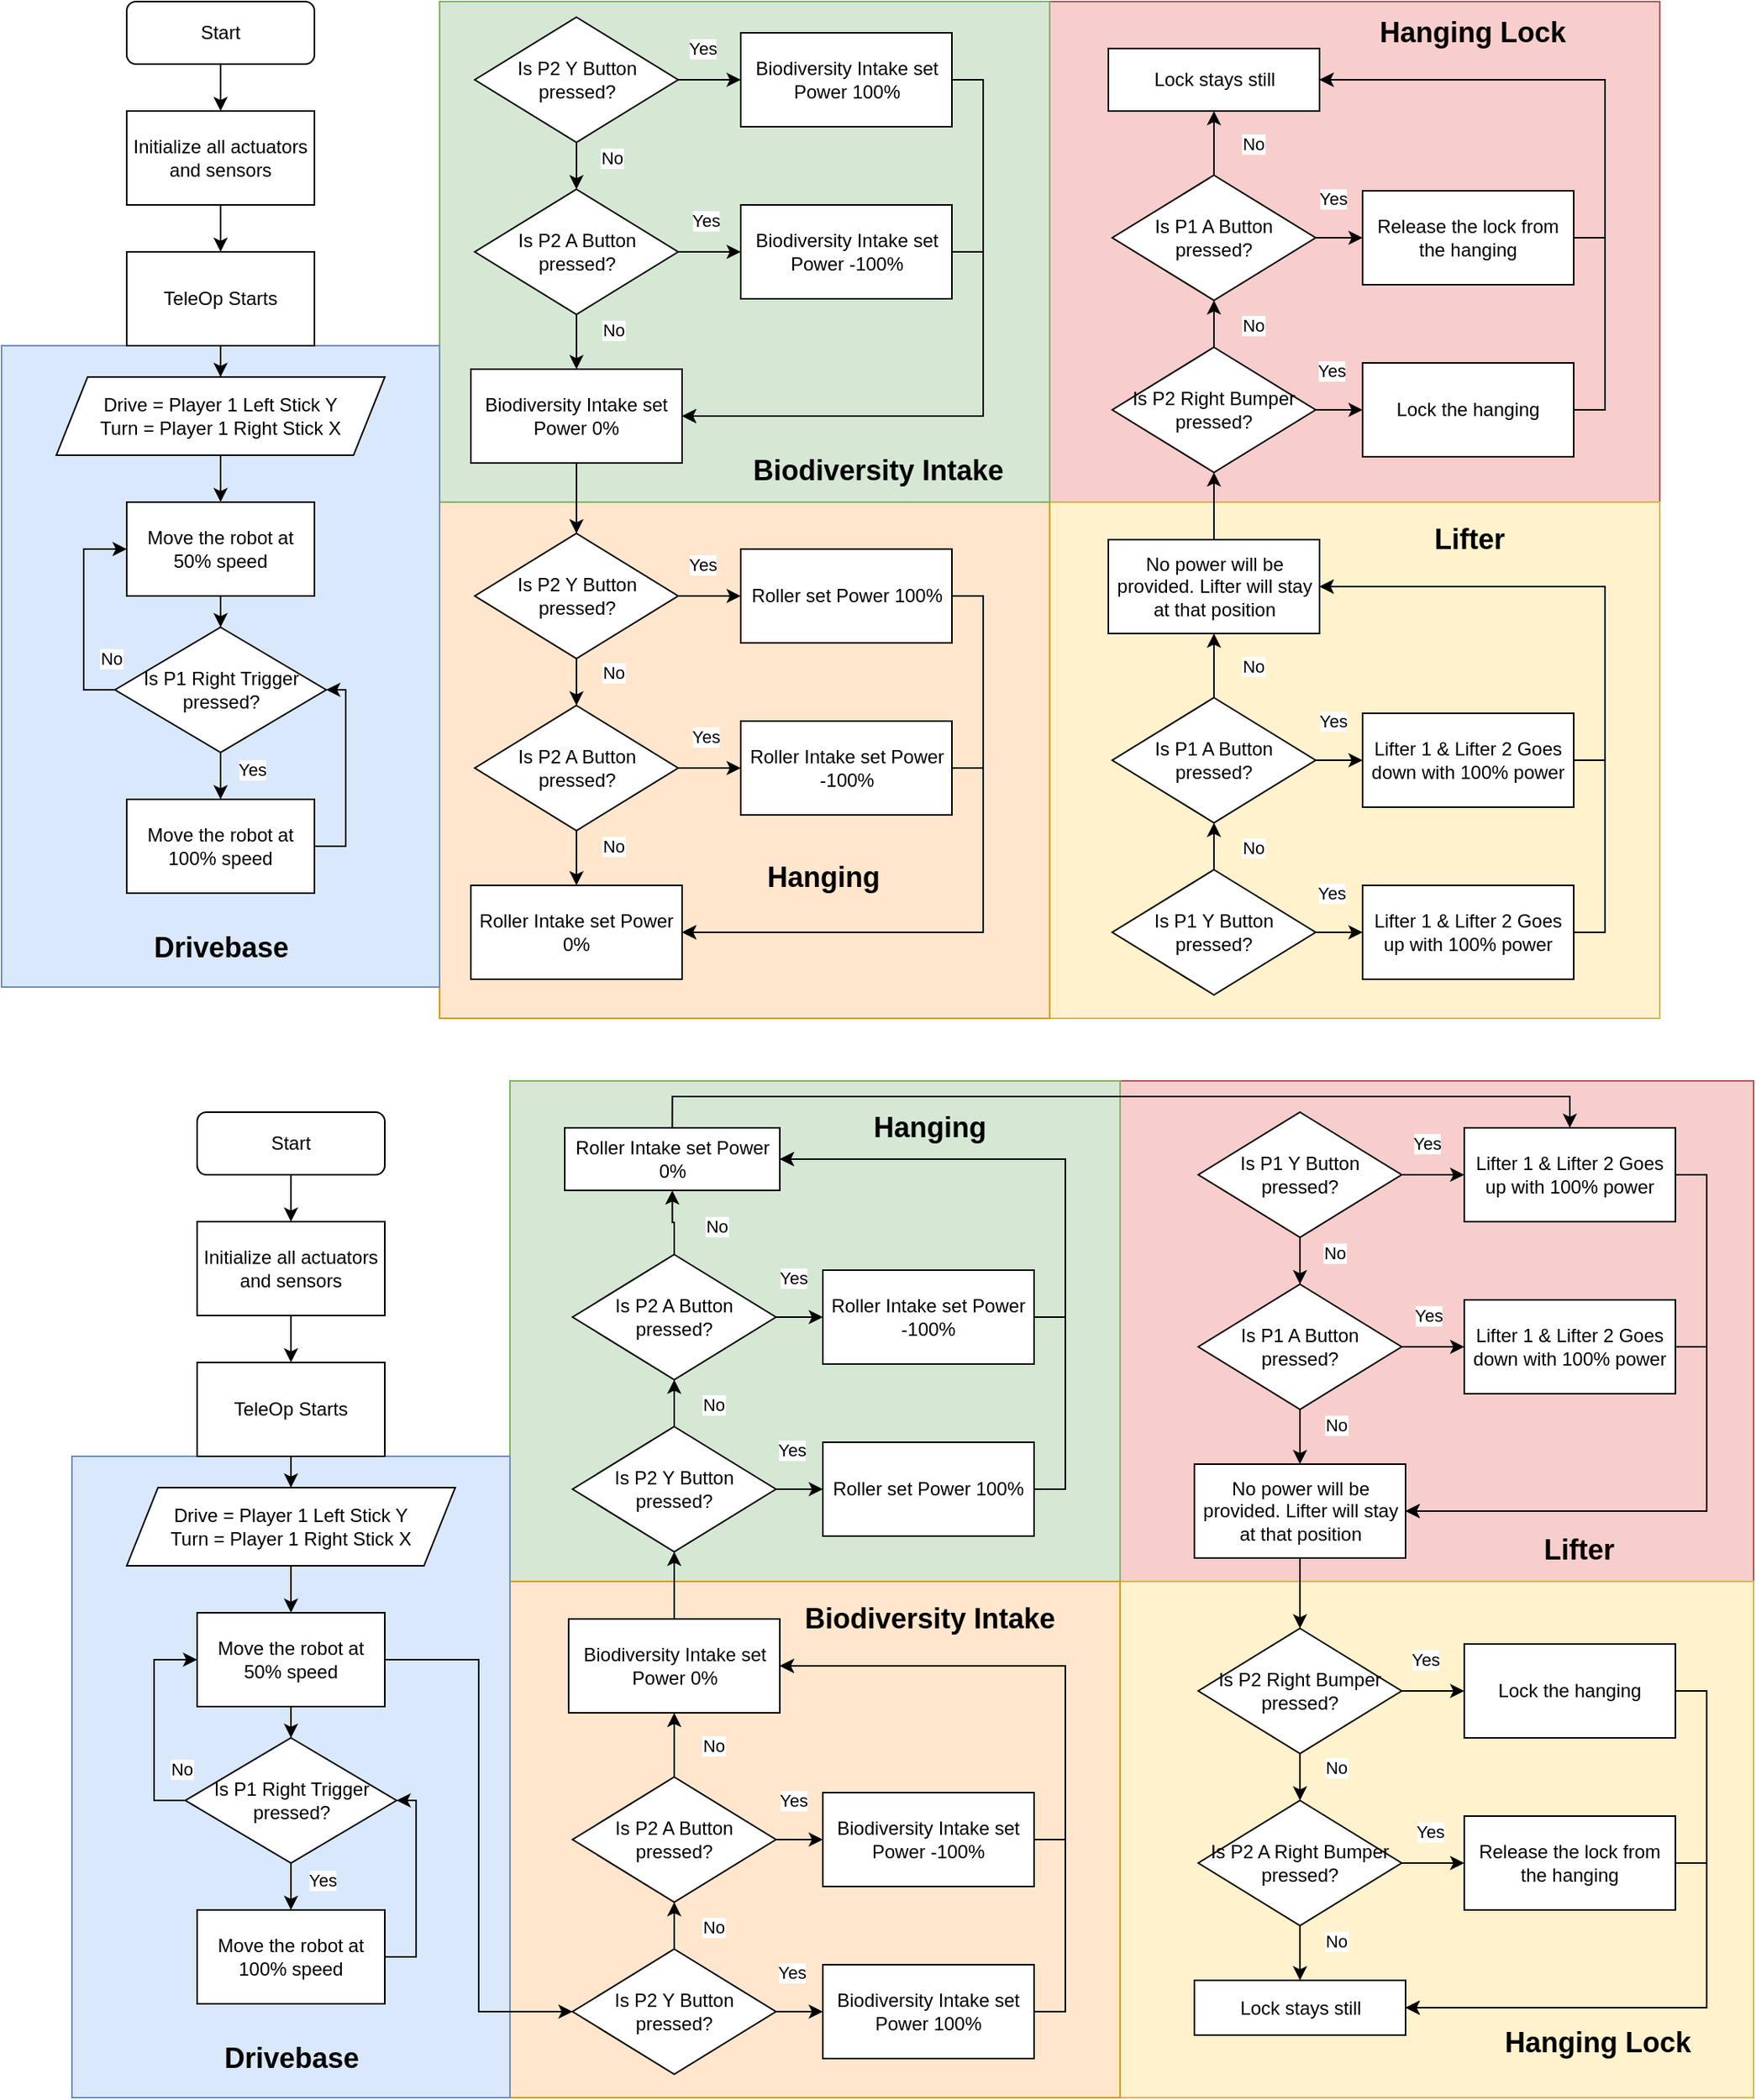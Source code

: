 <mxfile version="28.1.0">
  <diagram id="C5RBs43oDa-KdzZeNtuy" name="Page-1">
    <mxGraphModel dx="1577" dy="1028" grid="1" gridSize="10" guides="1" tooltips="1" connect="1" arrows="1" fold="1" page="1" pageScale="1" pageWidth="1169" pageHeight="827" background="none" math="0" shadow="0">
      <root>
        <mxCell id="WIyWlLk6GJQsqaUBKTNV-0" />
        <mxCell id="WIyWlLk6GJQsqaUBKTNV-1" parent="WIyWlLk6GJQsqaUBKTNV-0" />
        <mxCell id="7DPoI_SeUC_oJ7ZciH9h-236" value="" style="rounded=0;whiteSpace=wrap;html=1;fillColor=#f8cecc;strokeColor=#b85450;" vertex="1" parent="WIyWlLk6GJQsqaUBKTNV-1">
          <mxGeometry x="725" y="760" width="405" height="320" as="geometry" />
        </mxCell>
        <mxCell id="7DPoI_SeUC_oJ7ZciH9h-237" value="" style="rounded=0;whiteSpace=wrap;html=1;fillColor=#fff2cc;strokeColor=#d6b656;" vertex="1" parent="WIyWlLk6GJQsqaUBKTNV-1">
          <mxGeometry x="725" y="1080" width="405" height="330" as="geometry" />
        </mxCell>
        <mxCell id="7DPoI_SeUC_oJ7ZciH9h-110" value="" style="rounded=0;whiteSpace=wrap;html=1;fillColor=#f8cecc;strokeColor=#b85450;" vertex="1" parent="WIyWlLk6GJQsqaUBKTNV-1">
          <mxGeometry x="680" y="70" width="390" height="320" as="geometry" />
        </mxCell>
        <mxCell id="7DPoI_SeUC_oJ7ZciH9h-76" value="" style="rounded=0;whiteSpace=wrap;html=1;fillColor=#fff2cc;strokeColor=#d6b656;" vertex="1" parent="WIyWlLk6GJQsqaUBKTNV-1">
          <mxGeometry x="680" y="390" width="390" height="330" as="geometry" />
        </mxCell>
        <mxCell id="7DPoI_SeUC_oJ7ZciH9h-47" value="" style="rounded=0;whiteSpace=wrap;html=1;fillColor=#ffe6cc;strokeColor=#d79b00;" vertex="1" parent="WIyWlLk6GJQsqaUBKTNV-1">
          <mxGeometry x="290" y="390" width="390" height="330" as="geometry" />
        </mxCell>
        <mxCell id="7DPoI_SeUC_oJ7ZciH9h-43" value="" style="rounded=0;whiteSpace=wrap;html=1;fillColor=#d5e8d4;strokeColor=#82b366;" vertex="1" parent="WIyWlLk6GJQsqaUBKTNV-1">
          <mxGeometry x="290" y="70" width="390" height="320" as="geometry" />
        </mxCell>
        <mxCell id="7DPoI_SeUC_oJ7ZciH9h-41" value="" style="rounded=0;whiteSpace=wrap;html=1;fillColor=#dae8fc;strokeColor=#6c8ebf;" vertex="1" parent="WIyWlLk6GJQsqaUBKTNV-1">
          <mxGeometry x="10" y="290" width="280" height="410" as="geometry" />
        </mxCell>
        <mxCell id="7DPoI_SeUC_oJ7ZciH9h-14" style="edgeStyle=orthogonalEdgeStyle;rounded=0;orthogonalLoop=1;jettySize=auto;html=1;exitX=0.5;exitY=1;exitDx=0;exitDy=0;entryX=0.5;entryY=0;entryDx=0;entryDy=0;" edge="1" parent="WIyWlLk6GJQsqaUBKTNV-1" source="WIyWlLk6GJQsqaUBKTNV-3" target="7DPoI_SeUC_oJ7ZciH9h-0">
          <mxGeometry relative="1" as="geometry" />
        </mxCell>
        <mxCell id="WIyWlLk6GJQsqaUBKTNV-3" value="Start" style="rounded=1;whiteSpace=wrap;html=1;fontSize=12;glass=0;strokeWidth=1;shadow=0;" parent="WIyWlLk6GJQsqaUBKTNV-1" vertex="1">
          <mxGeometry x="90" y="70" width="120" height="40" as="geometry" />
        </mxCell>
        <mxCell id="7DPoI_SeUC_oJ7ZciH9h-6" style="edgeStyle=orthogonalEdgeStyle;rounded=0;orthogonalLoop=1;jettySize=auto;html=1;exitX=0.5;exitY=1;exitDx=0;exitDy=0;entryX=0.5;entryY=0;entryDx=0;entryDy=0;" edge="1" parent="WIyWlLk6GJQsqaUBKTNV-1" source="7DPoI_SeUC_oJ7ZciH9h-0" target="7DPoI_SeUC_oJ7ZciH9h-1">
          <mxGeometry relative="1" as="geometry" />
        </mxCell>
        <mxCell id="7DPoI_SeUC_oJ7ZciH9h-0" value="Initialize all actuators and sensors" style="rounded=0;whiteSpace=wrap;html=1;" vertex="1" parent="WIyWlLk6GJQsqaUBKTNV-1">
          <mxGeometry x="90" y="140" width="120" height="60" as="geometry" />
        </mxCell>
        <mxCell id="7DPoI_SeUC_oJ7ZciH9h-7" style="edgeStyle=orthogonalEdgeStyle;rounded=0;orthogonalLoop=1;jettySize=auto;html=1;exitX=0.5;exitY=1;exitDx=0;exitDy=0;" edge="1" parent="WIyWlLk6GJQsqaUBKTNV-1" source="7DPoI_SeUC_oJ7ZciH9h-1" target="7DPoI_SeUC_oJ7ZciH9h-2">
          <mxGeometry relative="1" as="geometry" />
        </mxCell>
        <mxCell id="7DPoI_SeUC_oJ7ZciH9h-1" value="TeleOp Starts" style="rounded=0;whiteSpace=wrap;html=1;" vertex="1" parent="WIyWlLk6GJQsqaUBKTNV-1">
          <mxGeometry x="90" y="230" width="120" height="60" as="geometry" />
        </mxCell>
        <mxCell id="7DPoI_SeUC_oJ7ZciH9h-8" style="edgeStyle=orthogonalEdgeStyle;rounded=0;orthogonalLoop=1;jettySize=auto;html=1;exitX=0.5;exitY=1;exitDx=0;exitDy=0;" edge="1" parent="WIyWlLk6GJQsqaUBKTNV-1" source="7DPoI_SeUC_oJ7ZciH9h-2" target="7DPoI_SeUC_oJ7ZciH9h-3">
          <mxGeometry relative="1" as="geometry" />
        </mxCell>
        <mxCell id="7DPoI_SeUC_oJ7ZciH9h-2" value="Drive = Player 1 Left Stick Y&lt;div&gt;Turn = Player 1 Right Stick X&lt;/div&gt;" style="shape=parallelogram;perimeter=parallelogramPerimeter;whiteSpace=wrap;html=1;fixedSize=1;" vertex="1" parent="WIyWlLk6GJQsqaUBKTNV-1">
          <mxGeometry x="45" y="310" width="210" height="50" as="geometry" />
        </mxCell>
        <mxCell id="7DPoI_SeUC_oJ7ZciH9h-9" style="edgeStyle=orthogonalEdgeStyle;rounded=0;orthogonalLoop=1;jettySize=auto;html=1;exitX=0.5;exitY=1;exitDx=0;exitDy=0;" edge="1" parent="WIyWlLk6GJQsqaUBKTNV-1" source="7DPoI_SeUC_oJ7ZciH9h-3" target="7DPoI_SeUC_oJ7ZciH9h-5">
          <mxGeometry relative="1" as="geometry" />
        </mxCell>
        <mxCell id="7DPoI_SeUC_oJ7ZciH9h-3" value="Move the robot at 50% speed" style="rounded=0;whiteSpace=wrap;html=1;" vertex="1" parent="WIyWlLk6GJQsqaUBKTNV-1">
          <mxGeometry x="90" y="390" width="120" height="60" as="geometry" />
        </mxCell>
        <mxCell id="7DPoI_SeUC_oJ7ZciH9h-13" style="edgeStyle=orthogonalEdgeStyle;rounded=0;orthogonalLoop=1;jettySize=auto;html=1;exitX=1;exitY=0.5;exitDx=0;exitDy=0;entryX=1;entryY=0.5;entryDx=0;entryDy=0;" edge="1" parent="WIyWlLk6GJQsqaUBKTNV-1" source="7DPoI_SeUC_oJ7ZciH9h-4" target="7DPoI_SeUC_oJ7ZciH9h-5">
          <mxGeometry relative="1" as="geometry" />
        </mxCell>
        <mxCell id="7DPoI_SeUC_oJ7ZciH9h-4" value="Move the robot at 100% speed" style="rounded=0;whiteSpace=wrap;html=1;" vertex="1" parent="WIyWlLk6GJQsqaUBKTNV-1">
          <mxGeometry x="90" y="580" width="120" height="60" as="geometry" />
        </mxCell>
        <mxCell id="7DPoI_SeUC_oJ7ZciH9h-10" style="edgeStyle=orthogonalEdgeStyle;rounded=0;orthogonalLoop=1;jettySize=auto;html=1;exitX=0;exitY=0.5;exitDx=0;exitDy=0;entryX=0;entryY=0.5;entryDx=0;entryDy=0;" edge="1" parent="WIyWlLk6GJQsqaUBKTNV-1" source="7DPoI_SeUC_oJ7ZciH9h-5" target="7DPoI_SeUC_oJ7ZciH9h-3">
          <mxGeometry relative="1" as="geometry" />
        </mxCell>
        <mxCell id="7DPoI_SeUC_oJ7ZciH9h-16" value="No" style="edgeLabel;html=1;align=center;verticalAlign=middle;resizable=0;points=[];" vertex="1" connectable="0" parent="7DPoI_SeUC_oJ7ZciH9h-10">
          <mxGeometry x="-0.821" relative="1" as="geometry">
            <mxPoint x="10" y="-20" as="offset" />
          </mxGeometry>
        </mxCell>
        <mxCell id="7DPoI_SeUC_oJ7ZciH9h-12" style="edgeStyle=orthogonalEdgeStyle;rounded=0;orthogonalLoop=1;jettySize=auto;html=1;exitX=0.5;exitY=1;exitDx=0;exitDy=0;entryX=0.5;entryY=0;entryDx=0;entryDy=0;" edge="1" parent="WIyWlLk6GJQsqaUBKTNV-1" source="7DPoI_SeUC_oJ7ZciH9h-5" target="7DPoI_SeUC_oJ7ZciH9h-4">
          <mxGeometry relative="1" as="geometry" />
        </mxCell>
        <mxCell id="7DPoI_SeUC_oJ7ZciH9h-15" value="Yes" style="edgeLabel;html=1;align=center;verticalAlign=middle;resizable=0;points=[];" vertex="1" connectable="0" parent="7DPoI_SeUC_oJ7ZciH9h-12">
          <mxGeometry x="-0.257" y="1" relative="1" as="geometry">
            <mxPoint x="19" as="offset" />
          </mxGeometry>
        </mxCell>
        <mxCell id="7DPoI_SeUC_oJ7ZciH9h-5" value="Is P1 Right Trigger pressed?" style="rhombus;whiteSpace=wrap;html=1;" vertex="1" parent="WIyWlLk6GJQsqaUBKTNV-1">
          <mxGeometry x="82.5" y="470" width="135" height="80" as="geometry" />
        </mxCell>
        <mxCell id="7DPoI_SeUC_oJ7ZciH9h-24" style="edgeStyle=orthogonalEdgeStyle;rounded=0;orthogonalLoop=1;jettySize=auto;html=1;exitX=1;exitY=0.5;exitDx=0;exitDy=0;entryX=0;entryY=0.5;entryDx=0;entryDy=0;" edge="1" parent="WIyWlLk6GJQsqaUBKTNV-1" source="7DPoI_SeUC_oJ7ZciH9h-17" target="7DPoI_SeUC_oJ7ZciH9h-22">
          <mxGeometry relative="1" as="geometry" />
        </mxCell>
        <mxCell id="7DPoI_SeUC_oJ7ZciH9h-49" value="Yes" style="edgeLabel;html=1;align=center;verticalAlign=middle;resizable=0;points=[];" vertex="1" connectable="0" parent="7DPoI_SeUC_oJ7ZciH9h-24">
          <mxGeometry x="-0.234" y="-1" relative="1" as="geometry">
            <mxPoint y="-21" as="offset" />
          </mxGeometry>
        </mxCell>
        <mxCell id="7DPoI_SeUC_oJ7ZciH9h-26" style="edgeStyle=orthogonalEdgeStyle;rounded=0;orthogonalLoop=1;jettySize=auto;html=1;exitX=0.5;exitY=1;exitDx=0;exitDy=0;" edge="1" parent="WIyWlLk6GJQsqaUBKTNV-1" source="7DPoI_SeUC_oJ7ZciH9h-17" target="7DPoI_SeUC_oJ7ZciH9h-18">
          <mxGeometry relative="1" as="geometry" />
        </mxCell>
        <mxCell id="7DPoI_SeUC_oJ7ZciH9h-50" value="No" style="edgeLabel;html=1;align=center;verticalAlign=middle;resizable=0;points=[];" vertex="1" connectable="0" parent="7DPoI_SeUC_oJ7ZciH9h-26">
          <mxGeometry x="-0.802" relative="1" as="geometry">
            <mxPoint x="22" y="5" as="offset" />
          </mxGeometry>
        </mxCell>
        <mxCell id="7DPoI_SeUC_oJ7ZciH9h-17" value="Is P2 Y Button pressed?" style="rhombus;whiteSpace=wrap;html=1;" vertex="1" parent="WIyWlLk6GJQsqaUBKTNV-1">
          <mxGeometry x="312.5" y="80" width="130" height="80" as="geometry" />
        </mxCell>
        <mxCell id="7DPoI_SeUC_oJ7ZciH9h-25" style="edgeStyle=orthogonalEdgeStyle;rounded=0;orthogonalLoop=1;jettySize=auto;html=1;exitX=1;exitY=0.5;exitDx=0;exitDy=0;entryX=0;entryY=0.5;entryDx=0;entryDy=0;" edge="1" parent="WIyWlLk6GJQsqaUBKTNV-1" source="7DPoI_SeUC_oJ7ZciH9h-18" target="7DPoI_SeUC_oJ7ZciH9h-23">
          <mxGeometry relative="1" as="geometry" />
        </mxCell>
        <mxCell id="7DPoI_SeUC_oJ7ZciH9h-51" value="Yes" style="edgeLabel;html=1;align=center;verticalAlign=middle;resizable=0;points=[];" vertex="1" connectable="0" parent="7DPoI_SeUC_oJ7ZciH9h-25">
          <mxGeometry x="-0.646" y="3" relative="1" as="geometry">
            <mxPoint x="10" y="-17" as="offset" />
          </mxGeometry>
        </mxCell>
        <mxCell id="7DPoI_SeUC_oJ7ZciH9h-27" style="edgeStyle=orthogonalEdgeStyle;rounded=0;orthogonalLoop=1;jettySize=auto;html=1;exitX=0.5;exitY=1;exitDx=0;exitDy=0;entryX=0.5;entryY=0;entryDx=0;entryDy=0;" edge="1" parent="WIyWlLk6GJQsqaUBKTNV-1" source="7DPoI_SeUC_oJ7ZciH9h-18" target="7DPoI_SeUC_oJ7ZciH9h-19">
          <mxGeometry relative="1" as="geometry" />
        </mxCell>
        <mxCell id="7DPoI_SeUC_oJ7ZciH9h-52" value="No" style="edgeLabel;html=1;align=center;verticalAlign=middle;resizable=0;points=[];" vertex="1" connectable="0" parent="7DPoI_SeUC_oJ7ZciH9h-27">
          <mxGeometry x="-0.415" relative="1" as="geometry">
            <mxPoint x="23" as="offset" />
          </mxGeometry>
        </mxCell>
        <mxCell id="7DPoI_SeUC_oJ7ZciH9h-18" value="Is P2 A Button pressed?" style="rhombus;whiteSpace=wrap;html=1;" vertex="1" parent="WIyWlLk6GJQsqaUBKTNV-1">
          <mxGeometry x="312.5" y="190" width="130" height="80" as="geometry" />
        </mxCell>
        <mxCell id="7DPoI_SeUC_oJ7ZciH9h-45" style="edgeStyle=orthogonalEdgeStyle;rounded=0;orthogonalLoop=1;jettySize=auto;html=1;exitX=0.5;exitY=1;exitDx=0;exitDy=0;entryX=0.5;entryY=0;entryDx=0;entryDy=0;" edge="1" parent="WIyWlLk6GJQsqaUBKTNV-1" source="7DPoI_SeUC_oJ7ZciH9h-19" target="7DPoI_SeUC_oJ7ZciH9h-32">
          <mxGeometry relative="1" as="geometry" />
        </mxCell>
        <mxCell id="7DPoI_SeUC_oJ7ZciH9h-19" value="Biodiversity Intake set Power 0%" style="rounded=0;whiteSpace=wrap;html=1;" vertex="1" parent="WIyWlLk6GJQsqaUBKTNV-1">
          <mxGeometry x="310" y="305" width="135" height="60" as="geometry" />
        </mxCell>
        <mxCell id="7DPoI_SeUC_oJ7ZciH9h-28" style="edgeStyle=orthogonalEdgeStyle;rounded=0;orthogonalLoop=1;jettySize=auto;html=1;exitX=1;exitY=0.5;exitDx=0;exitDy=0;entryX=1;entryY=0.5;entryDx=0;entryDy=0;" edge="1" parent="WIyWlLk6GJQsqaUBKTNV-1" source="7DPoI_SeUC_oJ7ZciH9h-22" target="7DPoI_SeUC_oJ7ZciH9h-19">
          <mxGeometry relative="1" as="geometry" />
        </mxCell>
        <mxCell id="7DPoI_SeUC_oJ7ZciH9h-22" value="Biodiversity Intake set Power 100%" style="rounded=0;whiteSpace=wrap;html=1;" vertex="1" parent="WIyWlLk6GJQsqaUBKTNV-1">
          <mxGeometry x="482.5" y="90" width="135" height="60" as="geometry" />
        </mxCell>
        <mxCell id="7DPoI_SeUC_oJ7ZciH9h-29" style="edgeStyle=orthogonalEdgeStyle;rounded=0;orthogonalLoop=1;jettySize=auto;html=1;exitX=1;exitY=0.5;exitDx=0;exitDy=0;entryX=1;entryY=0.5;entryDx=0;entryDy=0;" edge="1" parent="WIyWlLk6GJQsqaUBKTNV-1" source="7DPoI_SeUC_oJ7ZciH9h-23" target="7DPoI_SeUC_oJ7ZciH9h-19">
          <mxGeometry relative="1" as="geometry" />
        </mxCell>
        <mxCell id="7DPoI_SeUC_oJ7ZciH9h-23" value="Biodiversity Intake set Power -100%" style="rounded=0;whiteSpace=wrap;html=1;" vertex="1" parent="WIyWlLk6GJQsqaUBKTNV-1">
          <mxGeometry x="482.5" y="200" width="135" height="60" as="geometry" />
        </mxCell>
        <mxCell id="7DPoI_SeUC_oJ7ZciH9h-30" style="edgeStyle=orthogonalEdgeStyle;rounded=0;orthogonalLoop=1;jettySize=auto;html=1;exitX=1;exitY=0.5;exitDx=0;exitDy=0;entryX=0;entryY=0.5;entryDx=0;entryDy=0;" edge="1" parent="WIyWlLk6GJQsqaUBKTNV-1" source="7DPoI_SeUC_oJ7ZciH9h-32">
          <mxGeometry relative="1" as="geometry">
            <mxPoint x="482.5" y="450" as="targetPoint" />
          </mxGeometry>
        </mxCell>
        <mxCell id="7DPoI_SeUC_oJ7ZciH9h-53" value="Yes" style="edgeLabel;html=1;align=center;verticalAlign=middle;resizable=0;points=[];" vertex="1" connectable="0" parent="7DPoI_SeUC_oJ7ZciH9h-30">
          <mxGeometry x="-0.254" y="2" relative="1" as="geometry">
            <mxPoint y="-18" as="offset" />
          </mxGeometry>
        </mxCell>
        <mxCell id="7DPoI_SeUC_oJ7ZciH9h-31" style="edgeStyle=orthogonalEdgeStyle;rounded=0;orthogonalLoop=1;jettySize=auto;html=1;exitX=0.5;exitY=1;exitDx=0;exitDy=0;" edge="1" parent="WIyWlLk6GJQsqaUBKTNV-1" source="7DPoI_SeUC_oJ7ZciH9h-32" target="7DPoI_SeUC_oJ7ZciH9h-35">
          <mxGeometry relative="1" as="geometry" />
        </mxCell>
        <mxCell id="7DPoI_SeUC_oJ7ZciH9h-54" value="No" style="edgeLabel;html=1;align=center;verticalAlign=middle;resizable=0;points=[];" vertex="1" connectable="0" parent="7DPoI_SeUC_oJ7ZciH9h-31">
          <mxGeometry x="-0.663" y="-1" relative="1" as="geometry">
            <mxPoint x="24" as="offset" />
          </mxGeometry>
        </mxCell>
        <mxCell id="7DPoI_SeUC_oJ7ZciH9h-32" value="Is P2 Y Button pressed?" style="rhombus;whiteSpace=wrap;html=1;" vertex="1" parent="WIyWlLk6GJQsqaUBKTNV-1">
          <mxGeometry x="312.5" y="410" width="130" height="80" as="geometry" />
        </mxCell>
        <mxCell id="7DPoI_SeUC_oJ7ZciH9h-33" style="edgeStyle=orthogonalEdgeStyle;rounded=0;orthogonalLoop=1;jettySize=auto;html=1;exitX=1;exitY=0.5;exitDx=0;exitDy=0;entryX=0;entryY=0.5;entryDx=0;entryDy=0;" edge="1" parent="WIyWlLk6GJQsqaUBKTNV-1" source="7DPoI_SeUC_oJ7ZciH9h-35" target="7DPoI_SeUC_oJ7ZciH9h-40">
          <mxGeometry relative="1" as="geometry" />
        </mxCell>
        <mxCell id="7DPoI_SeUC_oJ7ZciH9h-55" value="Yes" style="edgeLabel;html=1;align=center;verticalAlign=middle;resizable=0;points=[];" vertex="1" connectable="0" parent="7DPoI_SeUC_oJ7ZciH9h-33">
          <mxGeometry x="-0.366" y="-1" relative="1" as="geometry">
            <mxPoint x="5" y="-21" as="offset" />
          </mxGeometry>
        </mxCell>
        <mxCell id="7DPoI_SeUC_oJ7ZciH9h-34" style="edgeStyle=orthogonalEdgeStyle;rounded=0;orthogonalLoop=1;jettySize=auto;html=1;exitX=0.5;exitY=1;exitDx=0;exitDy=0;entryX=0.5;entryY=0;entryDx=0;entryDy=0;" edge="1" parent="WIyWlLk6GJQsqaUBKTNV-1" source="7DPoI_SeUC_oJ7ZciH9h-35" target="7DPoI_SeUC_oJ7ZciH9h-36">
          <mxGeometry relative="1" as="geometry" />
        </mxCell>
        <mxCell id="7DPoI_SeUC_oJ7ZciH9h-57" value="No" style="edgeLabel;html=1;align=center;verticalAlign=middle;resizable=0;points=[];" vertex="1" connectable="0" parent="7DPoI_SeUC_oJ7ZciH9h-34">
          <mxGeometry x="-0.432" relative="1" as="geometry">
            <mxPoint x="23" as="offset" />
          </mxGeometry>
        </mxCell>
        <mxCell id="7DPoI_SeUC_oJ7ZciH9h-35" value="Is P2 A Button pressed?" style="rhombus;whiteSpace=wrap;html=1;" vertex="1" parent="WIyWlLk6GJQsqaUBKTNV-1">
          <mxGeometry x="312.5" y="520" width="130" height="80" as="geometry" />
        </mxCell>
        <mxCell id="7DPoI_SeUC_oJ7ZciH9h-36" value="Roller Intake set Power 0%" style="rounded=0;whiteSpace=wrap;html=1;" vertex="1" parent="WIyWlLk6GJQsqaUBKTNV-1">
          <mxGeometry x="310" y="635" width="135" height="60" as="geometry" />
        </mxCell>
        <mxCell id="7DPoI_SeUC_oJ7ZciH9h-37" style="edgeStyle=orthogonalEdgeStyle;rounded=0;orthogonalLoop=1;jettySize=auto;html=1;exitX=1;exitY=0.5;exitDx=0;exitDy=0;entryX=1;entryY=0.5;entryDx=0;entryDy=0;" edge="1" parent="WIyWlLk6GJQsqaUBKTNV-1" source="7DPoI_SeUC_oJ7ZciH9h-38" target="7DPoI_SeUC_oJ7ZciH9h-36">
          <mxGeometry relative="1" as="geometry">
            <mxPoint x="617.5" y="450" as="sourcePoint" />
          </mxGeometry>
        </mxCell>
        <mxCell id="7DPoI_SeUC_oJ7ZciH9h-39" style="edgeStyle=orthogonalEdgeStyle;rounded=0;orthogonalLoop=1;jettySize=auto;html=1;exitX=1;exitY=0.5;exitDx=0;exitDy=0;entryX=1;entryY=0.5;entryDx=0;entryDy=0;" edge="1" parent="WIyWlLk6GJQsqaUBKTNV-1" source="7DPoI_SeUC_oJ7ZciH9h-40" target="7DPoI_SeUC_oJ7ZciH9h-36">
          <mxGeometry relative="1" as="geometry" />
        </mxCell>
        <mxCell id="7DPoI_SeUC_oJ7ZciH9h-40" value="Roller Intake set Power -100%" style="rounded=0;whiteSpace=wrap;html=1;" vertex="1" parent="WIyWlLk6GJQsqaUBKTNV-1">
          <mxGeometry x="482.5" y="530" width="135" height="60" as="geometry" />
        </mxCell>
        <mxCell id="7DPoI_SeUC_oJ7ZciH9h-42" value="&lt;b&gt;&lt;font style=&quot;font-size: 18px;&quot;&gt;Drivebase&lt;/font&gt;&lt;/b&gt;" style="text;html=1;align=center;verticalAlign=middle;resizable=0;points=[];autosize=1;strokeColor=none;fillColor=none;" vertex="1" parent="WIyWlLk6GJQsqaUBKTNV-1">
          <mxGeometry x="95" y="655" width="110" height="40" as="geometry" />
        </mxCell>
        <mxCell id="7DPoI_SeUC_oJ7ZciH9h-44" value="&lt;span style=&quot;font-size: 18px;&quot;&gt;&lt;b&gt;Biodiversity Intake&lt;/b&gt;&lt;/span&gt;" style="text;html=1;align=center;verticalAlign=middle;resizable=0;points=[];autosize=1;strokeColor=none;fillColor=none;" vertex="1" parent="WIyWlLk6GJQsqaUBKTNV-1">
          <mxGeometry x="480" y="350" width="180" height="40" as="geometry" />
        </mxCell>
        <mxCell id="7DPoI_SeUC_oJ7ZciH9h-46" value="" style="edgeStyle=orthogonalEdgeStyle;rounded=0;orthogonalLoop=1;jettySize=auto;html=1;exitX=1;exitY=0.5;exitDx=0;exitDy=0;entryX=1;entryY=0.5;entryDx=0;entryDy=0;" edge="1" parent="WIyWlLk6GJQsqaUBKTNV-1" target="7DPoI_SeUC_oJ7ZciH9h-38">
          <mxGeometry relative="1" as="geometry">
            <mxPoint x="617.5" y="450" as="sourcePoint" />
            <mxPoint x="445" y="665" as="targetPoint" />
          </mxGeometry>
        </mxCell>
        <mxCell id="7DPoI_SeUC_oJ7ZciH9h-38" value="Roller set Power 100%" style="rounded=0;whiteSpace=wrap;html=1;" vertex="1" parent="WIyWlLk6GJQsqaUBKTNV-1">
          <mxGeometry x="482.5" y="420" width="135" height="60" as="geometry" />
        </mxCell>
        <mxCell id="7DPoI_SeUC_oJ7ZciH9h-48" value="&lt;span style=&quot;font-size: 18px;&quot;&gt;&lt;b&gt;Hanging&lt;/b&gt;&lt;/span&gt;" style="text;html=1;align=center;verticalAlign=middle;resizable=0;points=[];autosize=1;strokeColor=none;fillColor=none;" vertex="1" parent="WIyWlLk6GJQsqaUBKTNV-1">
          <mxGeometry x="485" y="610" width="100" height="40" as="geometry" />
        </mxCell>
        <mxCell id="7DPoI_SeUC_oJ7ZciH9h-63" style="edgeStyle=orthogonalEdgeStyle;rounded=0;orthogonalLoop=1;jettySize=auto;html=1;exitX=1;exitY=0.5;exitDx=0;exitDy=0;" edge="1" parent="WIyWlLk6GJQsqaUBKTNV-1" source="7DPoI_SeUC_oJ7ZciH9h-58" target="7DPoI_SeUC_oJ7ZciH9h-59">
          <mxGeometry relative="1" as="geometry" />
        </mxCell>
        <mxCell id="7DPoI_SeUC_oJ7ZciH9h-74" value="Yes" style="edgeLabel;html=1;align=center;verticalAlign=middle;resizable=0;points=[];" vertex="1" connectable="0" parent="7DPoI_SeUC_oJ7ZciH9h-63">
          <mxGeometry x="0.097" relative="1" as="geometry">
            <mxPoint x="-3" y="-25" as="offset" />
          </mxGeometry>
        </mxCell>
        <mxCell id="7DPoI_SeUC_oJ7ZciH9h-64" style="edgeStyle=orthogonalEdgeStyle;rounded=0;orthogonalLoop=1;jettySize=auto;html=1;exitX=0.5;exitY=0;exitDx=0;exitDy=0;entryX=0.5;entryY=1;entryDx=0;entryDy=0;" edge="1" parent="WIyWlLk6GJQsqaUBKTNV-1" source="7DPoI_SeUC_oJ7ZciH9h-58" target="7DPoI_SeUC_oJ7ZciH9h-60">
          <mxGeometry relative="1" as="geometry" />
        </mxCell>
        <mxCell id="7DPoI_SeUC_oJ7ZciH9h-72" value="No" style="edgeLabel;html=1;align=center;verticalAlign=middle;resizable=0;points=[];" vertex="1" connectable="0" parent="7DPoI_SeUC_oJ7ZciH9h-64">
          <mxGeometry x="-0.096" relative="1" as="geometry">
            <mxPoint x="25" y="-1" as="offset" />
          </mxGeometry>
        </mxCell>
        <mxCell id="7DPoI_SeUC_oJ7ZciH9h-58" value="Is P1 Y Button pressed?" style="rhombus;whiteSpace=wrap;html=1;" vertex="1" parent="WIyWlLk6GJQsqaUBKTNV-1">
          <mxGeometry x="720" y="625" width="130" height="80" as="geometry" />
        </mxCell>
        <mxCell id="7DPoI_SeUC_oJ7ZciH9h-70" style="edgeStyle=orthogonalEdgeStyle;rounded=0;orthogonalLoop=1;jettySize=auto;html=1;exitX=1;exitY=0.5;exitDx=0;exitDy=0;entryX=1;entryY=0.5;entryDx=0;entryDy=0;" edge="1" parent="WIyWlLk6GJQsqaUBKTNV-1" source="7DPoI_SeUC_oJ7ZciH9h-59" target="7DPoI_SeUC_oJ7ZciH9h-66">
          <mxGeometry relative="1" as="geometry" />
        </mxCell>
        <mxCell id="7DPoI_SeUC_oJ7ZciH9h-59" value="Lifter 1 &amp;amp; Lifter 2 Goes up with 100% power" style="rounded=0;whiteSpace=wrap;html=1;" vertex="1" parent="WIyWlLk6GJQsqaUBKTNV-1">
          <mxGeometry x="880" y="635" width="135" height="60" as="geometry" />
        </mxCell>
        <mxCell id="7DPoI_SeUC_oJ7ZciH9h-62" value="" style="edgeStyle=orthogonalEdgeStyle;rounded=0;orthogonalLoop=1;jettySize=auto;html=1;" edge="1" parent="WIyWlLk6GJQsqaUBKTNV-1" source="7DPoI_SeUC_oJ7ZciH9h-60" target="7DPoI_SeUC_oJ7ZciH9h-61">
          <mxGeometry relative="1" as="geometry" />
        </mxCell>
        <mxCell id="7DPoI_SeUC_oJ7ZciH9h-75" value="Yes" style="edgeLabel;html=1;align=center;verticalAlign=middle;resizable=0;points=[];" vertex="1" connectable="0" parent="7DPoI_SeUC_oJ7ZciH9h-62">
          <mxGeometry x="0.183" relative="1" as="geometry">
            <mxPoint y="-25" as="offset" />
          </mxGeometry>
        </mxCell>
        <mxCell id="7DPoI_SeUC_oJ7ZciH9h-67" style="edgeStyle=orthogonalEdgeStyle;rounded=0;orthogonalLoop=1;jettySize=auto;html=1;exitX=0.5;exitY=0;exitDx=0;exitDy=0;entryX=0.5;entryY=1;entryDx=0;entryDy=0;" edge="1" parent="WIyWlLk6GJQsqaUBKTNV-1" source="7DPoI_SeUC_oJ7ZciH9h-60" target="7DPoI_SeUC_oJ7ZciH9h-66">
          <mxGeometry relative="1" as="geometry" />
        </mxCell>
        <mxCell id="7DPoI_SeUC_oJ7ZciH9h-73" value="No" style="edgeLabel;html=1;align=center;verticalAlign=middle;resizable=0;points=[];" vertex="1" connectable="0" parent="7DPoI_SeUC_oJ7ZciH9h-67">
          <mxGeometry x="-0.017" y="2" relative="1" as="geometry">
            <mxPoint x="27" as="offset" />
          </mxGeometry>
        </mxCell>
        <mxCell id="7DPoI_SeUC_oJ7ZciH9h-60" value="Is P1 A Button pressed?" style="rhombus;whiteSpace=wrap;html=1;" vertex="1" parent="WIyWlLk6GJQsqaUBKTNV-1">
          <mxGeometry x="720" y="515" width="130" height="80" as="geometry" />
        </mxCell>
        <mxCell id="7DPoI_SeUC_oJ7ZciH9h-71" style="edgeStyle=orthogonalEdgeStyle;rounded=0;orthogonalLoop=1;jettySize=auto;html=1;exitX=1;exitY=0.5;exitDx=0;exitDy=0;entryX=1;entryY=0.5;entryDx=0;entryDy=0;" edge="1" parent="WIyWlLk6GJQsqaUBKTNV-1" source="7DPoI_SeUC_oJ7ZciH9h-61" target="7DPoI_SeUC_oJ7ZciH9h-66">
          <mxGeometry relative="1" as="geometry" />
        </mxCell>
        <mxCell id="7DPoI_SeUC_oJ7ZciH9h-61" value="Lifter 1 &amp;amp; Lifter 2 Goes down with 100% power" style="rounded=0;whiteSpace=wrap;html=1;" vertex="1" parent="WIyWlLk6GJQsqaUBKTNV-1">
          <mxGeometry x="880" y="525" width="135" height="60" as="geometry" />
        </mxCell>
        <mxCell id="7DPoI_SeUC_oJ7ZciH9h-109" style="edgeStyle=orthogonalEdgeStyle;rounded=0;orthogonalLoop=1;jettySize=auto;html=1;exitX=0.5;exitY=0;exitDx=0;exitDy=0;" edge="1" parent="WIyWlLk6GJQsqaUBKTNV-1" source="7DPoI_SeUC_oJ7ZciH9h-66" target="7DPoI_SeUC_oJ7ZciH9h-98">
          <mxGeometry relative="1" as="geometry" />
        </mxCell>
        <mxCell id="7DPoI_SeUC_oJ7ZciH9h-66" value="No power will be provided. Lifter will stay at that position" style="rounded=0;whiteSpace=wrap;html=1;" vertex="1" parent="WIyWlLk6GJQsqaUBKTNV-1">
          <mxGeometry x="717.5" y="414" width="135" height="60" as="geometry" />
        </mxCell>
        <mxCell id="7DPoI_SeUC_oJ7ZciH9h-78" value="&lt;span style=&quot;font-size: 18px;&quot;&gt;&lt;b&gt;Lifter&lt;/b&gt;&lt;/span&gt;" style="text;html=1;align=center;verticalAlign=middle;resizable=0;points=[];autosize=1;strokeColor=none;fillColor=none;" vertex="1" parent="WIyWlLk6GJQsqaUBKTNV-1">
          <mxGeometry x="912.5" y="394" width="70" height="40" as="geometry" />
        </mxCell>
        <mxCell id="7DPoI_SeUC_oJ7ZciH9h-94" style="edgeStyle=orthogonalEdgeStyle;rounded=0;orthogonalLoop=1;jettySize=auto;html=1;exitX=1;exitY=0.5;exitDx=0;exitDy=0;" edge="1" parent="WIyWlLk6GJQsqaUBKTNV-1" source="7DPoI_SeUC_oJ7ZciH9h-98" target="7DPoI_SeUC_oJ7ZciH9h-100">
          <mxGeometry relative="1" as="geometry" />
        </mxCell>
        <mxCell id="7DPoI_SeUC_oJ7ZciH9h-95" value="Yes" style="edgeLabel;html=1;align=center;verticalAlign=middle;resizable=0;points=[];" vertex="1" connectable="0" parent="7DPoI_SeUC_oJ7ZciH9h-94">
          <mxGeometry x="0.097" relative="1" as="geometry">
            <mxPoint x="-3" y="-25" as="offset" />
          </mxGeometry>
        </mxCell>
        <mxCell id="7DPoI_SeUC_oJ7ZciH9h-96" style="edgeStyle=orthogonalEdgeStyle;rounded=0;orthogonalLoop=1;jettySize=auto;html=1;exitX=0.5;exitY=0;exitDx=0;exitDy=0;entryX=0.5;entryY=1;entryDx=0;entryDy=0;" edge="1" parent="WIyWlLk6GJQsqaUBKTNV-1" source="7DPoI_SeUC_oJ7ZciH9h-98" target="7DPoI_SeUC_oJ7ZciH9h-105">
          <mxGeometry relative="1" as="geometry" />
        </mxCell>
        <mxCell id="7DPoI_SeUC_oJ7ZciH9h-97" value="No" style="edgeLabel;html=1;align=center;verticalAlign=middle;resizable=0;points=[];" vertex="1" connectable="0" parent="7DPoI_SeUC_oJ7ZciH9h-96">
          <mxGeometry x="-0.096" relative="1" as="geometry">
            <mxPoint x="25" y="-1" as="offset" />
          </mxGeometry>
        </mxCell>
        <mxCell id="7DPoI_SeUC_oJ7ZciH9h-98" value="Is P2 Right Bumper pressed?" style="rhombus;whiteSpace=wrap;html=1;" vertex="1" parent="WIyWlLk6GJQsqaUBKTNV-1">
          <mxGeometry x="720" y="291" width="130" height="80" as="geometry" />
        </mxCell>
        <mxCell id="7DPoI_SeUC_oJ7ZciH9h-99" style="edgeStyle=orthogonalEdgeStyle;rounded=0;orthogonalLoop=1;jettySize=auto;html=1;exitX=1;exitY=0.5;exitDx=0;exitDy=0;entryX=1;entryY=0.5;entryDx=0;entryDy=0;" edge="1" parent="WIyWlLk6GJQsqaUBKTNV-1" source="7DPoI_SeUC_oJ7ZciH9h-100" target="7DPoI_SeUC_oJ7ZciH9h-108">
          <mxGeometry relative="1" as="geometry" />
        </mxCell>
        <mxCell id="7DPoI_SeUC_oJ7ZciH9h-100" value="Lock the hanging" style="rounded=0;whiteSpace=wrap;html=1;" vertex="1" parent="WIyWlLk6GJQsqaUBKTNV-1">
          <mxGeometry x="880" y="301" width="135" height="60" as="geometry" />
        </mxCell>
        <mxCell id="7DPoI_SeUC_oJ7ZciH9h-101" value="" style="edgeStyle=orthogonalEdgeStyle;rounded=0;orthogonalLoop=1;jettySize=auto;html=1;" edge="1" parent="WIyWlLk6GJQsqaUBKTNV-1" source="7DPoI_SeUC_oJ7ZciH9h-105" target="7DPoI_SeUC_oJ7ZciH9h-107">
          <mxGeometry relative="1" as="geometry" />
        </mxCell>
        <mxCell id="7DPoI_SeUC_oJ7ZciH9h-102" value="Yes" style="edgeLabel;html=1;align=center;verticalAlign=middle;resizable=0;points=[];" vertex="1" connectable="0" parent="7DPoI_SeUC_oJ7ZciH9h-101">
          <mxGeometry x="0.183" relative="1" as="geometry">
            <mxPoint y="-25" as="offset" />
          </mxGeometry>
        </mxCell>
        <mxCell id="7DPoI_SeUC_oJ7ZciH9h-103" style="edgeStyle=orthogonalEdgeStyle;rounded=0;orthogonalLoop=1;jettySize=auto;html=1;exitX=0.5;exitY=0;exitDx=0;exitDy=0;entryX=0.5;entryY=1;entryDx=0;entryDy=0;" edge="1" parent="WIyWlLk6GJQsqaUBKTNV-1" source="7DPoI_SeUC_oJ7ZciH9h-105" target="7DPoI_SeUC_oJ7ZciH9h-108">
          <mxGeometry relative="1" as="geometry" />
        </mxCell>
        <mxCell id="7DPoI_SeUC_oJ7ZciH9h-104" value="No" style="edgeLabel;html=1;align=center;verticalAlign=middle;resizable=0;points=[];" vertex="1" connectable="0" parent="7DPoI_SeUC_oJ7ZciH9h-103">
          <mxGeometry x="-0.017" y="2" relative="1" as="geometry">
            <mxPoint x="27" as="offset" />
          </mxGeometry>
        </mxCell>
        <mxCell id="7DPoI_SeUC_oJ7ZciH9h-105" value="Is P1 A Button pressed?" style="rhombus;whiteSpace=wrap;html=1;" vertex="1" parent="WIyWlLk6GJQsqaUBKTNV-1">
          <mxGeometry x="720" y="181" width="130" height="80" as="geometry" />
        </mxCell>
        <mxCell id="7DPoI_SeUC_oJ7ZciH9h-106" style="edgeStyle=orthogonalEdgeStyle;rounded=0;orthogonalLoop=1;jettySize=auto;html=1;exitX=1;exitY=0.5;exitDx=0;exitDy=0;entryX=1;entryY=0.5;entryDx=0;entryDy=0;" edge="1" parent="WIyWlLk6GJQsqaUBKTNV-1" source="7DPoI_SeUC_oJ7ZciH9h-107" target="7DPoI_SeUC_oJ7ZciH9h-108">
          <mxGeometry relative="1" as="geometry" />
        </mxCell>
        <mxCell id="7DPoI_SeUC_oJ7ZciH9h-107" value="Release the lock from the hanging" style="rounded=0;whiteSpace=wrap;html=1;" vertex="1" parent="WIyWlLk6GJQsqaUBKTNV-1">
          <mxGeometry x="880" y="191" width="135" height="60" as="geometry" />
        </mxCell>
        <mxCell id="7DPoI_SeUC_oJ7ZciH9h-108" value="Lock stays still" style="rounded=0;whiteSpace=wrap;html=1;" vertex="1" parent="WIyWlLk6GJQsqaUBKTNV-1">
          <mxGeometry x="717.5" y="100" width="135" height="40" as="geometry" />
        </mxCell>
        <mxCell id="7DPoI_SeUC_oJ7ZciH9h-111" value="&lt;span style=&quot;font-size: 18px;&quot;&gt;&lt;b&gt;Hanging Lock&lt;/b&gt;&lt;/span&gt;" style="text;html=1;align=center;verticalAlign=middle;resizable=0;points=[];autosize=1;strokeColor=none;fillColor=none;" vertex="1" parent="WIyWlLk6GJQsqaUBKTNV-1">
          <mxGeometry x="880" y="70" width="140" height="40" as="geometry" />
        </mxCell>
        <mxCell id="7DPoI_SeUC_oJ7ZciH9h-112" value="" style="rounded=0;whiteSpace=wrap;html=1;fillColor=#d5e8d4;strokeColor=#82b366;" vertex="1" parent="WIyWlLk6GJQsqaUBKTNV-1">
          <mxGeometry x="335" y="760" width="390" height="320" as="geometry" />
        </mxCell>
        <mxCell id="7DPoI_SeUC_oJ7ZciH9h-113" value="" style="rounded=0;whiteSpace=wrap;html=1;fillColor=#ffe6cc;strokeColor=#d79b00;" vertex="1" parent="WIyWlLk6GJQsqaUBKTNV-1">
          <mxGeometry x="335" y="1080" width="390" height="330" as="geometry" />
        </mxCell>
        <mxCell id="7DPoI_SeUC_oJ7ZciH9h-116" value="" style="rounded=0;whiteSpace=wrap;html=1;fillColor=#dae8fc;strokeColor=#6c8ebf;" vertex="1" parent="WIyWlLk6GJQsqaUBKTNV-1">
          <mxGeometry x="55" y="1000" width="280" height="410" as="geometry" />
        </mxCell>
        <mxCell id="7DPoI_SeUC_oJ7ZciH9h-117" style="edgeStyle=orthogonalEdgeStyle;rounded=0;orthogonalLoop=1;jettySize=auto;html=1;exitX=0.5;exitY=1;exitDx=0;exitDy=0;entryX=0.5;entryY=0;entryDx=0;entryDy=0;" edge="1" parent="WIyWlLk6GJQsqaUBKTNV-1" source="7DPoI_SeUC_oJ7ZciH9h-118" target="7DPoI_SeUC_oJ7ZciH9h-120">
          <mxGeometry relative="1" as="geometry" />
        </mxCell>
        <mxCell id="7DPoI_SeUC_oJ7ZciH9h-118" value="Start" style="rounded=1;whiteSpace=wrap;html=1;fontSize=12;glass=0;strokeWidth=1;shadow=0;" vertex="1" parent="WIyWlLk6GJQsqaUBKTNV-1">
          <mxGeometry x="135" y="780" width="120" height="40" as="geometry" />
        </mxCell>
        <mxCell id="7DPoI_SeUC_oJ7ZciH9h-119" style="edgeStyle=orthogonalEdgeStyle;rounded=0;orthogonalLoop=1;jettySize=auto;html=1;exitX=0.5;exitY=1;exitDx=0;exitDy=0;entryX=0.5;entryY=0;entryDx=0;entryDy=0;" edge="1" parent="WIyWlLk6GJQsqaUBKTNV-1" source="7DPoI_SeUC_oJ7ZciH9h-120" target="7DPoI_SeUC_oJ7ZciH9h-122">
          <mxGeometry relative="1" as="geometry" />
        </mxCell>
        <mxCell id="7DPoI_SeUC_oJ7ZciH9h-120" value="Initialize all actuators and sensors" style="rounded=0;whiteSpace=wrap;html=1;" vertex="1" parent="WIyWlLk6GJQsqaUBKTNV-1">
          <mxGeometry x="135" y="850" width="120" height="60" as="geometry" />
        </mxCell>
        <mxCell id="7DPoI_SeUC_oJ7ZciH9h-121" style="edgeStyle=orthogonalEdgeStyle;rounded=0;orthogonalLoop=1;jettySize=auto;html=1;exitX=0.5;exitY=1;exitDx=0;exitDy=0;" edge="1" parent="WIyWlLk6GJQsqaUBKTNV-1" source="7DPoI_SeUC_oJ7ZciH9h-122" target="7DPoI_SeUC_oJ7ZciH9h-124">
          <mxGeometry relative="1" as="geometry" />
        </mxCell>
        <mxCell id="7DPoI_SeUC_oJ7ZciH9h-122" value="TeleOp Starts" style="rounded=0;whiteSpace=wrap;html=1;" vertex="1" parent="WIyWlLk6GJQsqaUBKTNV-1">
          <mxGeometry x="135" y="940" width="120" height="60" as="geometry" />
        </mxCell>
        <mxCell id="7DPoI_SeUC_oJ7ZciH9h-123" style="edgeStyle=orthogonalEdgeStyle;rounded=0;orthogonalLoop=1;jettySize=auto;html=1;exitX=0.5;exitY=1;exitDx=0;exitDy=0;" edge="1" parent="WIyWlLk6GJQsqaUBKTNV-1" source="7DPoI_SeUC_oJ7ZciH9h-124" target="7DPoI_SeUC_oJ7ZciH9h-126">
          <mxGeometry relative="1" as="geometry" />
        </mxCell>
        <mxCell id="7DPoI_SeUC_oJ7ZciH9h-124" value="Drive = Player 1 Left Stick Y&lt;div&gt;Turn = Player 1 Right Stick X&lt;/div&gt;" style="shape=parallelogram;perimeter=parallelogramPerimeter;whiteSpace=wrap;html=1;fixedSize=1;" vertex="1" parent="WIyWlLk6GJQsqaUBKTNV-1">
          <mxGeometry x="90" y="1020" width="210" height="50" as="geometry" />
        </mxCell>
        <mxCell id="7DPoI_SeUC_oJ7ZciH9h-125" style="edgeStyle=orthogonalEdgeStyle;rounded=0;orthogonalLoop=1;jettySize=auto;html=1;exitX=0.5;exitY=1;exitDx=0;exitDy=0;" edge="1" parent="WIyWlLk6GJQsqaUBKTNV-1" source="7DPoI_SeUC_oJ7ZciH9h-126" target="7DPoI_SeUC_oJ7ZciH9h-133">
          <mxGeometry relative="1" as="geometry" />
        </mxCell>
        <mxCell id="7DPoI_SeUC_oJ7ZciH9h-238" style="edgeStyle=orthogonalEdgeStyle;rounded=0;orthogonalLoop=1;jettySize=auto;html=1;exitX=1;exitY=0.5;exitDx=0;exitDy=0;entryX=0;entryY=0.5;entryDx=0;entryDy=0;" edge="1" parent="WIyWlLk6GJQsqaUBKTNV-1" source="7DPoI_SeUC_oJ7ZciH9h-126" target="7DPoI_SeUC_oJ7ZciH9h-173">
          <mxGeometry relative="1" as="geometry" />
        </mxCell>
        <mxCell id="7DPoI_SeUC_oJ7ZciH9h-126" value="Move the robot at 50% speed" style="rounded=0;whiteSpace=wrap;html=1;" vertex="1" parent="WIyWlLk6GJQsqaUBKTNV-1">
          <mxGeometry x="135" y="1100" width="120" height="60" as="geometry" />
        </mxCell>
        <mxCell id="7DPoI_SeUC_oJ7ZciH9h-127" style="edgeStyle=orthogonalEdgeStyle;rounded=0;orthogonalLoop=1;jettySize=auto;html=1;exitX=1;exitY=0.5;exitDx=0;exitDy=0;entryX=1;entryY=0.5;entryDx=0;entryDy=0;" edge="1" parent="WIyWlLk6GJQsqaUBKTNV-1" source="7DPoI_SeUC_oJ7ZciH9h-128" target="7DPoI_SeUC_oJ7ZciH9h-133">
          <mxGeometry relative="1" as="geometry" />
        </mxCell>
        <mxCell id="7DPoI_SeUC_oJ7ZciH9h-128" value="Move the robot at 100% speed" style="rounded=0;whiteSpace=wrap;html=1;" vertex="1" parent="WIyWlLk6GJQsqaUBKTNV-1">
          <mxGeometry x="135" y="1290" width="120" height="60" as="geometry" />
        </mxCell>
        <mxCell id="7DPoI_SeUC_oJ7ZciH9h-129" style="edgeStyle=orthogonalEdgeStyle;rounded=0;orthogonalLoop=1;jettySize=auto;html=1;exitX=0;exitY=0.5;exitDx=0;exitDy=0;entryX=0;entryY=0.5;entryDx=0;entryDy=0;" edge="1" parent="WIyWlLk6GJQsqaUBKTNV-1" source="7DPoI_SeUC_oJ7ZciH9h-133" target="7DPoI_SeUC_oJ7ZciH9h-126">
          <mxGeometry relative="1" as="geometry" />
        </mxCell>
        <mxCell id="7DPoI_SeUC_oJ7ZciH9h-130" value="No" style="edgeLabel;html=1;align=center;verticalAlign=middle;resizable=0;points=[];" vertex="1" connectable="0" parent="7DPoI_SeUC_oJ7ZciH9h-129">
          <mxGeometry x="-0.821" relative="1" as="geometry">
            <mxPoint x="10" y="-20" as="offset" />
          </mxGeometry>
        </mxCell>
        <mxCell id="7DPoI_SeUC_oJ7ZciH9h-131" style="edgeStyle=orthogonalEdgeStyle;rounded=0;orthogonalLoop=1;jettySize=auto;html=1;exitX=0.5;exitY=1;exitDx=0;exitDy=0;entryX=0.5;entryY=0;entryDx=0;entryDy=0;" edge="1" parent="WIyWlLk6GJQsqaUBKTNV-1" source="7DPoI_SeUC_oJ7ZciH9h-133" target="7DPoI_SeUC_oJ7ZciH9h-128">
          <mxGeometry relative="1" as="geometry" />
        </mxCell>
        <mxCell id="7DPoI_SeUC_oJ7ZciH9h-132" value="Yes" style="edgeLabel;html=1;align=center;verticalAlign=middle;resizable=0;points=[];" vertex="1" connectable="0" parent="7DPoI_SeUC_oJ7ZciH9h-131">
          <mxGeometry x="-0.257" y="1" relative="1" as="geometry">
            <mxPoint x="19" as="offset" />
          </mxGeometry>
        </mxCell>
        <mxCell id="7DPoI_SeUC_oJ7ZciH9h-133" value="Is P1 Right Trigger pressed?" style="rhombus;whiteSpace=wrap;html=1;" vertex="1" parent="WIyWlLk6GJQsqaUBKTNV-1">
          <mxGeometry x="127.5" y="1180" width="135" height="80" as="geometry" />
        </mxCell>
        <mxCell id="7DPoI_SeUC_oJ7ZciH9h-164" value="&lt;b&gt;&lt;font style=&quot;font-size: 18px;&quot;&gt;Drivebase&lt;/font&gt;&lt;/b&gt;" style="text;html=1;align=center;verticalAlign=middle;resizable=0;points=[];autosize=1;strokeColor=none;fillColor=none;" vertex="1" parent="WIyWlLk6GJQsqaUBKTNV-1">
          <mxGeometry x="140" y="1365" width="110" height="40" as="geometry" />
        </mxCell>
        <mxCell id="7DPoI_SeUC_oJ7ZciH9h-169" style="edgeStyle=orthogonalEdgeStyle;rounded=0;orthogonalLoop=1;jettySize=auto;html=1;exitX=1;exitY=0.5;exitDx=0;exitDy=0;" edge="1" parent="WIyWlLk6GJQsqaUBKTNV-1" source="7DPoI_SeUC_oJ7ZciH9h-173" target="7DPoI_SeUC_oJ7ZciH9h-175">
          <mxGeometry relative="1" as="geometry" />
        </mxCell>
        <mxCell id="7DPoI_SeUC_oJ7ZciH9h-170" value="Yes" style="edgeLabel;html=1;align=center;verticalAlign=middle;resizable=0;points=[];" vertex="1" connectable="0" parent="7DPoI_SeUC_oJ7ZciH9h-169">
          <mxGeometry x="0.097" relative="1" as="geometry">
            <mxPoint x="-3" y="-25" as="offset" />
          </mxGeometry>
        </mxCell>
        <mxCell id="7DPoI_SeUC_oJ7ZciH9h-171" style="edgeStyle=orthogonalEdgeStyle;rounded=0;orthogonalLoop=1;jettySize=auto;html=1;exitX=0.5;exitY=0;exitDx=0;exitDy=0;entryX=0.5;entryY=1;entryDx=0;entryDy=0;" edge="1" parent="WIyWlLk6GJQsqaUBKTNV-1" source="7DPoI_SeUC_oJ7ZciH9h-173" target="7DPoI_SeUC_oJ7ZciH9h-180">
          <mxGeometry relative="1" as="geometry" />
        </mxCell>
        <mxCell id="7DPoI_SeUC_oJ7ZciH9h-172" value="No" style="edgeLabel;html=1;align=center;verticalAlign=middle;resizable=0;points=[];" vertex="1" connectable="0" parent="7DPoI_SeUC_oJ7ZciH9h-171">
          <mxGeometry x="-0.096" relative="1" as="geometry">
            <mxPoint x="25" y="-1" as="offset" />
          </mxGeometry>
        </mxCell>
        <mxCell id="7DPoI_SeUC_oJ7ZciH9h-173" value="Is P2 Y Button pressed?" style="rhombus;whiteSpace=wrap;html=1;" vertex="1" parent="WIyWlLk6GJQsqaUBKTNV-1">
          <mxGeometry x="375" y="1315" width="130" height="80" as="geometry" />
        </mxCell>
        <mxCell id="7DPoI_SeUC_oJ7ZciH9h-174" style="edgeStyle=orthogonalEdgeStyle;rounded=0;orthogonalLoop=1;jettySize=auto;html=1;exitX=1;exitY=0.5;exitDx=0;exitDy=0;entryX=1;entryY=0.5;entryDx=0;entryDy=0;" edge="1" parent="WIyWlLk6GJQsqaUBKTNV-1" source="7DPoI_SeUC_oJ7ZciH9h-175" target="7DPoI_SeUC_oJ7ZciH9h-184">
          <mxGeometry relative="1" as="geometry" />
        </mxCell>
        <mxCell id="7DPoI_SeUC_oJ7ZciH9h-175" value="Biodiversity Intake set Power 100%" style="rounded=0;whiteSpace=wrap;html=1;" vertex="1" parent="WIyWlLk6GJQsqaUBKTNV-1">
          <mxGeometry x="535" y="1325" width="135" height="60" as="geometry" />
        </mxCell>
        <mxCell id="7DPoI_SeUC_oJ7ZciH9h-176" value="" style="edgeStyle=orthogonalEdgeStyle;rounded=0;orthogonalLoop=1;jettySize=auto;html=1;" edge="1" parent="WIyWlLk6GJQsqaUBKTNV-1" source="7DPoI_SeUC_oJ7ZciH9h-180" target="7DPoI_SeUC_oJ7ZciH9h-182">
          <mxGeometry relative="1" as="geometry" />
        </mxCell>
        <mxCell id="7DPoI_SeUC_oJ7ZciH9h-177" value="Yes" style="edgeLabel;html=1;align=center;verticalAlign=middle;resizable=0;points=[];" vertex="1" connectable="0" parent="7DPoI_SeUC_oJ7ZciH9h-176">
          <mxGeometry x="0.183" relative="1" as="geometry">
            <mxPoint y="-25" as="offset" />
          </mxGeometry>
        </mxCell>
        <mxCell id="7DPoI_SeUC_oJ7ZciH9h-178" style="edgeStyle=orthogonalEdgeStyle;rounded=0;orthogonalLoop=1;jettySize=auto;html=1;exitX=0.5;exitY=0;exitDx=0;exitDy=0;entryX=0.5;entryY=1;entryDx=0;entryDy=0;" edge="1" parent="WIyWlLk6GJQsqaUBKTNV-1" source="7DPoI_SeUC_oJ7ZciH9h-180" target="7DPoI_SeUC_oJ7ZciH9h-184">
          <mxGeometry relative="1" as="geometry" />
        </mxCell>
        <mxCell id="7DPoI_SeUC_oJ7ZciH9h-179" value="No" style="edgeLabel;html=1;align=center;verticalAlign=middle;resizable=0;points=[];" vertex="1" connectable="0" parent="7DPoI_SeUC_oJ7ZciH9h-178">
          <mxGeometry x="-0.017" y="2" relative="1" as="geometry">
            <mxPoint x="27" as="offset" />
          </mxGeometry>
        </mxCell>
        <mxCell id="7DPoI_SeUC_oJ7ZciH9h-180" value="Is P2 A Button pressed?" style="rhombus;whiteSpace=wrap;html=1;" vertex="1" parent="WIyWlLk6GJQsqaUBKTNV-1">
          <mxGeometry x="375" y="1205" width="130" height="80" as="geometry" />
        </mxCell>
        <mxCell id="7DPoI_SeUC_oJ7ZciH9h-181" style="edgeStyle=orthogonalEdgeStyle;rounded=0;orthogonalLoop=1;jettySize=auto;html=1;exitX=1;exitY=0.5;exitDx=0;exitDy=0;entryX=1;entryY=0.5;entryDx=0;entryDy=0;" edge="1" parent="WIyWlLk6GJQsqaUBKTNV-1" source="7DPoI_SeUC_oJ7ZciH9h-182" target="7DPoI_SeUC_oJ7ZciH9h-184">
          <mxGeometry relative="1" as="geometry" />
        </mxCell>
        <mxCell id="7DPoI_SeUC_oJ7ZciH9h-182" value="Biodiversity Intake set Power -100%" style="rounded=0;whiteSpace=wrap;html=1;" vertex="1" parent="WIyWlLk6GJQsqaUBKTNV-1">
          <mxGeometry x="535" y="1215" width="135" height="60" as="geometry" />
        </mxCell>
        <mxCell id="7DPoI_SeUC_oJ7ZciH9h-183" style="edgeStyle=orthogonalEdgeStyle;rounded=0;orthogonalLoop=1;jettySize=auto;html=1;exitX=0.5;exitY=0;exitDx=0;exitDy=0;" edge="1" parent="WIyWlLk6GJQsqaUBKTNV-1" source="7DPoI_SeUC_oJ7ZciH9h-184" target="7DPoI_SeUC_oJ7ZciH9h-190">
          <mxGeometry relative="1" as="geometry" />
        </mxCell>
        <mxCell id="7DPoI_SeUC_oJ7ZciH9h-184" value="Biodiversity Intake set Power 0%" style="rounded=0;whiteSpace=wrap;html=1;" vertex="1" parent="WIyWlLk6GJQsqaUBKTNV-1">
          <mxGeometry x="372.5" y="1104" width="135" height="60" as="geometry" />
        </mxCell>
        <mxCell id="7DPoI_SeUC_oJ7ZciH9h-185" value="&lt;span style=&quot;font-size: 18px;&quot;&gt;&lt;b&gt;Biodiversity Intake&lt;/b&gt;&lt;/span&gt;" style="text;html=1;align=center;verticalAlign=middle;resizable=0;points=[];autosize=1;strokeColor=none;fillColor=none;" vertex="1" parent="WIyWlLk6GJQsqaUBKTNV-1">
          <mxGeometry x="512.5" y="1084" width="180" height="40" as="geometry" />
        </mxCell>
        <mxCell id="7DPoI_SeUC_oJ7ZciH9h-186" style="edgeStyle=orthogonalEdgeStyle;rounded=0;orthogonalLoop=1;jettySize=auto;html=1;exitX=1;exitY=0.5;exitDx=0;exitDy=0;" edge="1" parent="WIyWlLk6GJQsqaUBKTNV-1" source="7DPoI_SeUC_oJ7ZciH9h-190" target="7DPoI_SeUC_oJ7ZciH9h-192">
          <mxGeometry relative="1" as="geometry" />
        </mxCell>
        <mxCell id="7DPoI_SeUC_oJ7ZciH9h-187" value="Yes" style="edgeLabel;html=1;align=center;verticalAlign=middle;resizable=0;points=[];" vertex="1" connectable="0" parent="7DPoI_SeUC_oJ7ZciH9h-186">
          <mxGeometry x="0.097" relative="1" as="geometry">
            <mxPoint x="-3" y="-25" as="offset" />
          </mxGeometry>
        </mxCell>
        <mxCell id="7DPoI_SeUC_oJ7ZciH9h-188" style="edgeStyle=orthogonalEdgeStyle;rounded=0;orthogonalLoop=1;jettySize=auto;html=1;exitX=0.5;exitY=0;exitDx=0;exitDy=0;entryX=0.5;entryY=1;entryDx=0;entryDy=0;" edge="1" parent="WIyWlLk6GJQsqaUBKTNV-1" source="7DPoI_SeUC_oJ7ZciH9h-190" target="7DPoI_SeUC_oJ7ZciH9h-197">
          <mxGeometry relative="1" as="geometry" />
        </mxCell>
        <mxCell id="7DPoI_SeUC_oJ7ZciH9h-189" value="No" style="edgeLabel;html=1;align=center;verticalAlign=middle;resizable=0;points=[];" vertex="1" connectable="0" parent="7DPoI_SeUC_oJ7ZciH9h-188">
          <mxGeometry x="-0.096" relative="1" as="geometry">
            <mxPoint x="25" y="-1" as="offset" />
          </mxGeometry>
        </mxCell>
        <mxCell id="7DPoI_SeUC_oJ7ZciH9h-190" value="Is P2 Y Button pressed?" style="rhombus;whiteSpace=wrap;html=1;" vertex="1" parent="WIyWlLk6GJQsqaUBKTNV-1">
          <mxGeometry x="375" y="981" width="130" height="80" as="geometry" />
        </mxCell>
        <mxCell id="7DPoI_SeUC_oJ7ZciH9h-191" style="edgeStyle=orthogonalEdgeStyle;rounded=0;orthogonalLoop=1;jettySize=auto;html=1;exitX=1;exitY=0.5;exitDx=0;exitDy=0;entryX=1;entryY=0.5;entryDx=0;entryDy=0;" edge="1" parent="WIyWlLk6GJQsqaUBKTNV-1" source="7DPoI_SeUC_oJ7ZciH9h-192" target="7DPoI_SeUC_oJ7ZciH9h-200">
          <mxGeometry relative="1" as="geometry" />
        </mxCell>
        <mxCell id="7DPoI_SeUC_oJ7ZciH9h-192" value="Roller set Power 100%" style="rounded=0;whiteSpace=wrap;html=1;" vertex="1" parent="WIyWlLk6GJQsqaUBKTNV-1">
          <mxGeometry x="535" y="991" width="135" height="60" as="geometry" />
        </mxCell>
        <mxCell id="7DPoI_SeUC_oJ7ZciH9h-193" value="" style="edgeStyle=orthogonalEdgeStyle;rounded=0;orthogonalLoop=1;jettySize=auto;html=1;" edge="1" parent="WIyWlLk6GJQsqaUBKTNV-1" source="7DPoI_SeUC_oJ7ZciH9h-197" target="7DPoI_SeUC_oJ7ZciH9h-199">
          <mxGeometry relative="1" as="geometry" />
        </mxCell>
        <mxCell id="7DPoI_SeUC_oJ7ZciH9h-194" value="Yes" style="edgeLabel;html=1;align=center;verticalAlign=middle;resizable=0;points=[];" vertex="1" connectable="0" parent="7DPoI_SeUC_oJ7ZciH9h-193">
          <mxGeometry x="0.183" relative="1" as="geometry">
            <mxPoint y="-25" as="offset" />
          </mxGeometry>
        </mxCell>
        <mxCell id="7DPoI_SeUC_oJ7ZciH9h-195" style="edgeStyle=orthogonalEdgeStyle;rounded=0;orthogonalLoop=1;jettySize=auto;html=1;exitX=0.5;exitY=0;exitDx=0;exitDy=0;entryX=0.5;entryY=1;entryDx=0;entryDy=0;" edge="1" parent="WIyWlLk6GJQsqaUBKTNV-1" source="7DPoI_SeUC_oJ7ZciH9h-197" target="7DPoI_SeUC_oJ7ZciH9h-200">
          <mxGeometry relative="1" as="geometry" />
        </mxCell>
        <mxCell id="7DPoI_SeUC_oJ7ZciH9h-196" value="No" style="edgeLabel;html=1;align=center;verticalAlign=middle;resizable=0;points=[];" vertex="1" connectable="0" parent="7DPoI_SeUC_oJ7ZciH9h-195">
          <mxGeometry x="-0.017" y="2" relative="1" as="geometry">
            <mxPoint x="27" as="offset" />
          </mxGeometry>
        </mxCell>
        <mxCell id="7DPoI_SeUC_oJ7ZciH9h-197" value="Is P2 A Button pressed?" style="rhombus;whiteSpace=wrap;html=1;" vertex="1" parent="WIyWlLk6GJQsqaUBKTNV-1">
          <mxGeometry x="375" y="871" width="130" height="80" as="geometry" />
        </mxCell>
        <mxCell id="7DPoI_SeUC_oJ7ZciH9h-198" style="edgeStyle=orthogonalEdgeStyle;rounded=0;orthogonalLoop=1;jettySize=auto;html=1;exitX=1;exitY=0.5;exitDx=0;exitDy=0;entryX=1;entryY=0.5;entryDx=0;entryDy=0;" edge="1" parent="WIyWlLk6GJQsqaUBKTNV-1" source="7DPoI_SeUC_oJ7ZciH9h-199" target="7DPoI_SeUC_oJ7ZciH9h-200">
          <mxGeometry relative="1" as="geometry" />
        </mxCell>
        <mxCell id="7DPoI_SeUC_oJ7ZciH9h-199" value="Roller Intake set Power -100%" style="rounded=0;whiteSpace=wrap;html=1;" vertex="1" parent="WIyWlLk6GJQsqaUBKTNV-1">
          <mxGeometry x="535" y="881" width="135" height="60" as="geometry" />
        </mxCell>
        <mxCell id="7DPoI_SeUC_oJ7ZciH9h-239" style="edgeStyle=orthogonalEdgeStyle;rounded=0;orthogonalLoop=1;jettySize=auto;html=1;exitX=0.5;exitY=0;exitDx=0;exitDy=0;entryX=0.5;entryY=0;entryDx=0;entryDy=0;" edge="1" parent="WIyWlLk6GJQsqaUBKTNV-1" source="7DPoI_SeUC_oJ7ZciH9h-200" target="7DPoI_SeUC_oJ7ZciH9h-215">
          <mxGeometry relative="1" as="geometry" />
        </mxCell>
        <mxCell id="7DPoI_SeUC_oJ7ZciH9h-200" value="Roller Intake set Power 0%" style="rounded=0;whiteSpace=wrap;html=1;" vertex="1" parent="WIyWlLk6GJQsqaUBKTNV-1">
          <mxGeometry x="370" y="790" width="137.5" height="40" as="geometry" />
        </mxCell>
        <mxCell id="7DPoI_SeUC_oJ7ZciH9h-201" value="&lt;span style=&quot;font-size: 18px;&quot;&gt;&lt;b&gt;Hanging&lt;/b&gt;&lt;/span&gt;" style="text;html=1;align=center;verticalAlign=middle;resizable=0;points=[];autosize=1;strokeColor=none;fillColor=none;" vertex="1" parent="WIyWlLk6GJQsqaUBKTNV-1">
          <mxGeometry x="552.5" y="770" width="100" height="40" as="geometry" />
        </mxCell>
        <mxCell id="7DPoI_SeUC_oJ7ZciH9h-202" style="edgeStyle=orthogonalEdgeStyle;rounded=0;orthogonalLoop=1;jettySize=auto;html=1;exitX=1;exitY=0.5;exitDx=0;exitDy=0;entryX=0;entryY=0.5;entryDx=0;entryDy=0;" edge="1" parent="WIyWlLk6GJQsqaUBKTNV-1" source="7DPoI_SeUC_oJ7ZciH9h-206" target="7DPoI_SeUC_oJ7ZciH9h-215">
          <mxGeometry relative="1" as="geometry" />
        </mxCell>
        <mxCell id="7DPoI_SeUC_oJ7ZciH9h-203" value="Yes" style="edgeLabel;html=1;align=center;verticalAlign=middle;resizable=0;points=[];" vertex="1" connectable="0" parent="7DPoI_SeUC_oJ7ZciH9h-202">
          <mxGeometry x="-0.234" y="-1" relative="1" as="geometry">
            <mxPoint y="-21" as="offset" />
          </mxGeometry>
        </mxCell>
        <mxCell id="7DPoI_SeUC_oJ7ZciH9h-204" style="edgeStyle=orthogonalEdgeStyle;rounded=0;orthogonalLoop=1;jettySize=auto;html=1;exitX=0.5;exitY=1;exitDx=0;exitDy=0;" edge="1" parent="WIyWlLk6GJQsqaUBKTNV-1" source="7DPoI_SeUC_oJ7ZciH9h-206" target="7DPoI_SeUC_oJ7ZciH9h-211">
          <mxGeometry relative="1" as="geometry" />
        </mxCell>
        <mxCell id="7DPoI_SeUC_oJ7ZciH9h-205" value="No" style="edgeLabel;html=1;align=center;verticalAlign=middle;resizable=0;points=[];" vertex="1" connectable="0" parent="7DPoI_SeUC_oJ7ZciH9h-204">
          <mxGeometry x="-0.802" relative="1" as="geometry">
            <mxPoint x="22" y="5" as="offset" />
          </mxGeometry>
        </mxCell>
        <mxCell id="7DPoI_SeUC_oJ7ZciH9h-206" value="Is P1 Y Button pressed?" style="rhombus;whiteSpace=wrap;html=1;" vertex="1" parent="WIyWlLk6GJQsqaUBKTNV-1">
          <mxGeometry x="775" y="780" width="130" height="80" as="geometry" />
        </mxCell>
        <mxCell id="7DPoI_SeUC_oJ7ZciH9h-207" style="edgeStyle=orthogonalEdgeStyle;rounded=0;orthogonalLoop=1;jettySize=auto;html=1;exitX=1;exitY=0.5;exitDx=0;exitDy=0;entryX=0;entryY=0.5;entryDx=0;entryDy=0;" edge="1" parent="WIyWlLk6GJQsqaUBKTNV-1" source="7DPoI_SeUC_oJ7ZciH9h-211" target="7DPoI_SeUC_oJ7ZciH9h-217">
          <mxGeometry relative="1" as="geometry" />
        </mxCell>
        <mxCell id="7DPoI_SeUC_oJ7ZciH9h-208" value="Yes" style="edgeLabel;html=1;align=center;verticalAlign=middle;resizable=0;points=[];" vertex="1" connectable="0" parent="7DPoI_SeUC_oJ7ZciH9h-207">
          <mxGeometry x="-0.646" y="3" relative="1" as="geometry">
            <mxPoint x="10" y="-17" as="offset" />
          </mxGeometry>
        </mxCell>
        <mxCell id="7DPoI_SeUC_oJ7ZciH9h-209" style="edgeStyle=orthogonalEdgeStyle;rounded=0;orthogonalLoop=1;jettySize=auto;html=1;exitX=0.5;exitY=1;exitDx=0;exitDy=0;entryX=0.5;entryY=0;entryDx=0;entryDy=0;" edge="1" parent="WIyWlLk6GJQsqaUBKTNV-1" source="7DPoI_SeUC_oJ7ZciH9h-211" target="7DPoI_SeUC_oJ7ZciH9h-213">
          <mxGeometry relative="1" as="geometry" />
        </mxCell>
        <mxCell id="7DPoI_SeUC_oJ7ZciH9h-210" value="No" style="edgeLabel;html=1;align=center;verticalAlign=middle;resizable=0;points=[];" vertex="1" connectable="0" parent="7DPoI_SeUC_oJ7ZciH9h-209">
          <mxGeometry x="-0.415" relative="1" as="geometry">
            <mxPoint x="23" as="offset" />
          </mxGeometry>
        </mxCell>
        <mxCell id="7DPoI_SeUC_oJ7ZciH9h-211" value="Is P1 A Button pressed?" style="rhombus;whiteSpace=wrap;html=1;" vertex="1" parent="WIyWlLk6GJQsqaUBKTNV-1">
          <mxGeometry x="775" y="890" width="130" height="80" as="geometry" />
        </mxCell>
        <mxCell id="7DPoI_SeUC_oJ7ZciH9h-212" style="edgeStyle=orthogonalEdgeStyle;rounded=0;orthogonalLoop=1;jettySize=auto;html=1;exitX=0.5;exitY=1;exitDx=0;exitDy=0;entryX=0.5;entryY=0;entryDx=0;entryDy=0;" edge="1" parent="WIyWlLk6GJQsqaUBKTNV-1" source="7DPoI_SeUC_oJ7ZciH9h-213" target="7DPoI_SeUC_oJ7ZciH9h-222">
          <mxGeometry relative="1" as="geometry" />
        </mxCell>
        <mxCell id="7DPoI_SeUC_oJ7ZciH9h-213" value="No power will be provided. Lifter will stay at that position" style="rounded=0;whiteSpace=wrap;html=1;" vertex="1" parent="WIyWlLk6GJQsqaUBKTNV-1">
          <mxGeometry x="772.5" y="1005" width="135" height="60" as="geometry" />
        </mxCell>
        <mxCell id="7DPoI_SeUC_oJ7ZciH9h-214" style="edgeStyle=orthogonalEdgeStyle;rounded=0;orthogonalLoop=1;jettySize=auto;html=1;exitX=1;exitY=0.5;exitDx=0;exitDy=0;entryX=1;entryY=0.5;entryDx=0;entryDy=0;" edge="1" parent="WIyWlLk6GJQsqaUBKTNV-1" source="7DPoI_SeUC_oJ7ZciH9h-215" target="7DPoI_SeUC_oJ7ZciH9h-213">
          <mxGeometry relative="1" as="geometry" />
        </mxCell>
        <mxCell id="7DPoI_SeUC_oJ7ZciH9h-215" value="Lifter 1 &amp;amp; Lifter 2 Goes up with 100% power" style="rounded=0;whiteSpace=wrap;html=1;" vertex="1" parent="WIyWlLk6GJQsqaUBKTNV-1">
          <mxGeometry x="945" y="790" width="135" height="60" as="geometry" />
        </mxCell>
        <mxCell id="7DPoI_SeUC_oJ7ZciH9h-216" style="edgeStyle=orthogonalEdgeStyle;rounded=0;orthogonalLoop=1;jettySize=auto;html=1;exitX=1;exitY=0.5;exitDx=0;exitDy=0;entryX=1;entryY=0.5;entryDx=0;entryDy=0;" edge="1" parent="WIyWlLk6GJQsqaUBKTNV-1" source="7DPoI_SeUC_oJ7ZciH9h-217" target="7DPoI_SeUC_oJ7ZciH9h-213">
          <mxGeometry relative="1" as="geometry" />
        </mxCell>
        <mxCell id="7DPoI_SeUC_oJ7ZciH9h-217" value="Lifter 1 &amp;amp; Lifter 2 Goes down with 100% power" style="rounded=0;whiteSpace=wrap;html=1;" vertex="1" parent="WIyWlLk6GJQsqaUBKTNV-1">
          <mxGeometry x="945" y="900" width="135" height="60" as="geometry" />
        </mxCell>
        <mxCell id="7DPoI_SeUC_oJ7ZciH9h-218" style="edgeStyle=orthogonalEdgeStyle;rounded=0;orthogonalLoop=1;jettySize=auto;html=1;exitX=1;exitY=0.5;exitDx=0;exitDy=0;entryX=0;entryY=0.5;entryDx=0;entryDy=0;" edge="1" parent="WIyWlLk6GJQsqaUBKTNV-1" source="7DPoI_SeUC_oJ7ZciH9h-222">
          <mxGeometry relative="1" as="geometry">
            <mxPoint x="945" y="1150" as="targetPoint" />
          </mxGeometry>
        </mxCell>
        <mxCell id="7DPoI_SeUC_oJ7ZciH9h-219" value="Yes" style="edgeLabel;html=1;align=center;verticalAlign=middle;resizable=0;points=[];" vertex="1" connectable="0" parent="7DPoI_SeUC_oJ7ZciH9h-218">
          <mxGeometry x="-0.254" y="2" relative="1" as="geometry">
            <mxPoint y="-18" as="offset" />
          </mxGeometry>
        </mxCell>
        <mxCell id="7DPoI_SeUC_oJ7ZciH9h-220" style="edgeStyle=orthogonalEdgeStyle;rounded=0;orthogonalLoop=1;jettySize=auto;html=1;exitX=0.5;exitY=1;exitDx=0;exitDy=0;" edge="1" parent="WIyWlLk6GJQsqaUBKTNV-1" source="7DPoI_SeUC_oJ7ZciH9h-222" target="7DPoI_SeUC_oJ7ZciH9h-227">
          <mxGeometry relative="1" as="geometry" />
        </mxCell>
        <mxCell id="7DPoI_SeUC_oJ7ZciH9h-221" value="No" style="edgeLabel;html=1;align=center;verticalAlign=middle;resizable=0;points=[];" vertex="1" connectable="0" parent="7DPoI_SeUC_oJ7ZciH9h-220">
          <mxGeometry x="-0.663" y="-1" relative="1" as="geometry">
            <mxPoint x="24" as="offset" />
          </mxGeometry>
        </mxCell>
        <mxCell id="7DPoI_SeUC_oJ7ZciH9h-222" value="Is P2 Right Bumper pressed?" style="rhombus;whiteSpace=wrap;html=1;" vertex="1" parent="WIyWlLk6GJQsqaUBKTNV-1">
          <mxGeometry x="775" y="1110" width="130" height="80" as="geometry" />
        </mxCell>
        <mxCell id="7DPoI_SeUC_oJ7ZciH9h-223" style="edgeStyle=orthogonalEdgeStyle;rounded=0;orthogonalLoop=1;jettySize=auto;html=1;exitX=1;exitY=0.5;exitDx=0;exitDy=0;entryX=0;entryY=0.5;entryDx=0;entryDy=0;" edge="1" parent="WIyWlLk6GJQsqaUBKTNV-1" source="7DPoI_SeUC_oJ7ZciH9h-227" target="7DPoI_SeUC_oJ7ZciH9h-231">
          <mxGeometry relative="1" as="geometry" />
        </mxCell>
        <mxCell id="7DPoI_SeUC_oJ7ZciH9h-224" value="Yes" style="edgeLabel;html=1;align=center;verticalAlign=middle;resizable=0;points=[];" vertex="1" connectable="0" parent="7DPoI_SeUC_oJ7ZciH9h-223">
          <mxGeometry x="-0.366" y="-1" relative="1" as="geometry">
            <mxPoint x="5" y="-21" as="offset" />
          </mxGeometry>
        </mxCell>
        <mxCell id="7DPoI_SeUC_oJ7ZciH9h-225" style="edgeStyle=orthogonalEdgeStyle;rounded=0;orthogonalLoop=1;jettySize=auto;html=1;exitX=0.5;exitY=1;exitDx=0;exitDy=0;entryX=0.5;entryY=0;entryDx=0;entryDy=0;" edge="1" parent="WIyWlLk6GJQsqaUBKTNV-1" source="7DPoI_SeUC_oJ7ZciH9h-227" target="7DPoI_SeUC_oJ7ZciH9h-228">
          <mxGeometry relative="1" as="geometry" />
        </mxCell>
        <mxCell id="7DPoI_SeUC_oJ7ZciH9h-226" value="No" style="edgeLabel;html=1;align=center;verticalAlign=middle;resizable=0;points=[];" vertex="1" connectable="0" parent="7DPoI_SeUC_oJ7ZciH9h-225">
          <mxGeometry x="-0.432" relative="1" as="geometry">
            <mxPoint x="23" as="offset" />
          </mxGeometry>
        </mxCell>
        <mxCell id="7DPoI_SeUC_oJ7ZciH9h-227" value="Is P2 A Right Bumper pressed?" style="rhombus;whiteSpace=wrap;html=1;" vertex="1" parent="WIyWlLk6GJQsqaUBKTNV-1">
          <mxGeometry x="775" y="1220" width="130" height="80" as="geometry" />
        </mxCell>
        <mxCell id="7DPoI_SeUC_oJ7ZciH9h-228" value="Lock stays still" style="rounded=0;whiteSpace=wrap;html=1;" vertex="1" parent="WIyWlLk6GJQsqaUBKTNV-1">
          <mxGeometry x="772.5" y="1335" width="135" height="35" as="geometry" />
        </mxCell>
        <mxCell id="7DPoI_SeUC_oJ7ZciH9h-229" style="edgeStyle=orthogonalEdgeStyle;rounded=0;orthogonalLoop=1;jettySize=auto;html=1;exitX=1;exitY=0.5;exitDx=0;exitDy=0;entryX=1;entryY=0.5;entryDx=0;entryDy=0;" edge="1" parent="WIyWlLk6GJQsqaUBKTNV-1" source="7DPoI_SeUC_oJ7ZciH9h-234" target="7DPoI_SeUC_oJ7ZciH9h-228">
          <mxGeometry relative="1" as="geometry">
            <mxPoint x="1080" y="1150" as="sourcePoint" />
          </mxGeometry>
        </mxCell>
        <mxCell id="7DPoI_SeUC_oJ7ZciH9h-230" style="edgeStyle=orthogonalEdgeStyle;rounded=0;orthogonalLoop=1;jettySize=auto;html=1;exitX=1;exitY=0.5;exitDx=0;exitDy=0;entryX=1;entryY=0.5;entryDx=0;entryDy=0;" edge="1" parent="WIyWlLk6GJQsqaUBKTNV-1" source="7DPoI_SeUC_oJ7ZciH9h-231" target="7DPoI_SeUC_oJ7ZciH9h-228">
          <mxGeometry relative="1" as="geometry" />
        </mxCell>
        <mxCell id="7DPoI_SeUC_oJ7ZciH9h-231" value="Release the lock from the hanging" style="rounded=0;whiteSpace=wrap;html=1;" vertex="1" parent="WIyWlLk6GJQsqaUBKTNV-1">
          <mxGeometry x="945" y="1230" width="135" height="60" as="geometry" />
        </mxCell>
        <mxCell id="7DPoI_SeUC_oJ7ZciH9h-232" value="&lt;span style=&quot;font-size: 18px;&quot;&gt;&lt;b&gt;Lifter&lt;/b&gt;&lt;/span&gt;" style="text;html=1;align=center;verticalAlign=middle;resizable=0;points=[];autosize=1;strokeColor=none;fillColor=none;" vertex="1" parent="WIyWlLk6GJQsqaUBKTNV-1">
          <mxGeometry x="982.5" y="1040" width="70" height="40" as="geometry" />
        </mxCell>
        <mxCell id="7DPoI_SeUC_oJ7ZciH9h-233" value="" style="edgeStyle=orthogonalEdgeStyle;rounded=0;orthogonalLoop=1;jettySize=auto;html=1;exitX=1;exitY=0.5;exitDx=0;exitDy=0;entryX=1;entryY=0.5;entryDx=0;entryDy=0;" edge="1" parent="WIyWlLk6GJQsqaUBKTNV-1" target="7DPoI_SeUC_oJ7ZciH9h-234">
          <mxGeometry relative="1" as="geometry">
            <mxPoint x="1080" y="1150" as="sourcePoint" />
            <mxPoint x="907.5" y="1365" as="targetPoint" />
          </mxGeometry>
        </mxCell>
        <mxCell id="7DPoI_SeUC_oJ7ZciH9h-234" value="Lock the hanging" style="rounded=0;whiteSpace=wrap;html=1;" vertex="1" parent="WIyWlLk6GJQsqaUBKTNV-1">
          <mxGeometry x="945" y="1120" width="135" height="60" as="geometry" />
        </mxCell>
        <mxCell id="7DPoI_SeUC_oJ7ZciH9h-235" value="&lt;span style=&quot;font-size: 18px;&quot;&gt;&lt;b&gt;Hanging Lock&lt;/b&gt;&lt;/span&gt;" style="text;html=1;align=center;verticalAlign=middle;resizable=0;points=[];autosize=1;strokeColor=none;fillColor=none;" vertex="1" parent="WIyWlLk6GJQsqaUBKTNV-1">
          <mxGeometry x="960" y="1355" width="140" height="40" as="geometry" />
        </mxCell>
      </root>
    </mxGraphModel>
  </diagram>
</mxfile>
